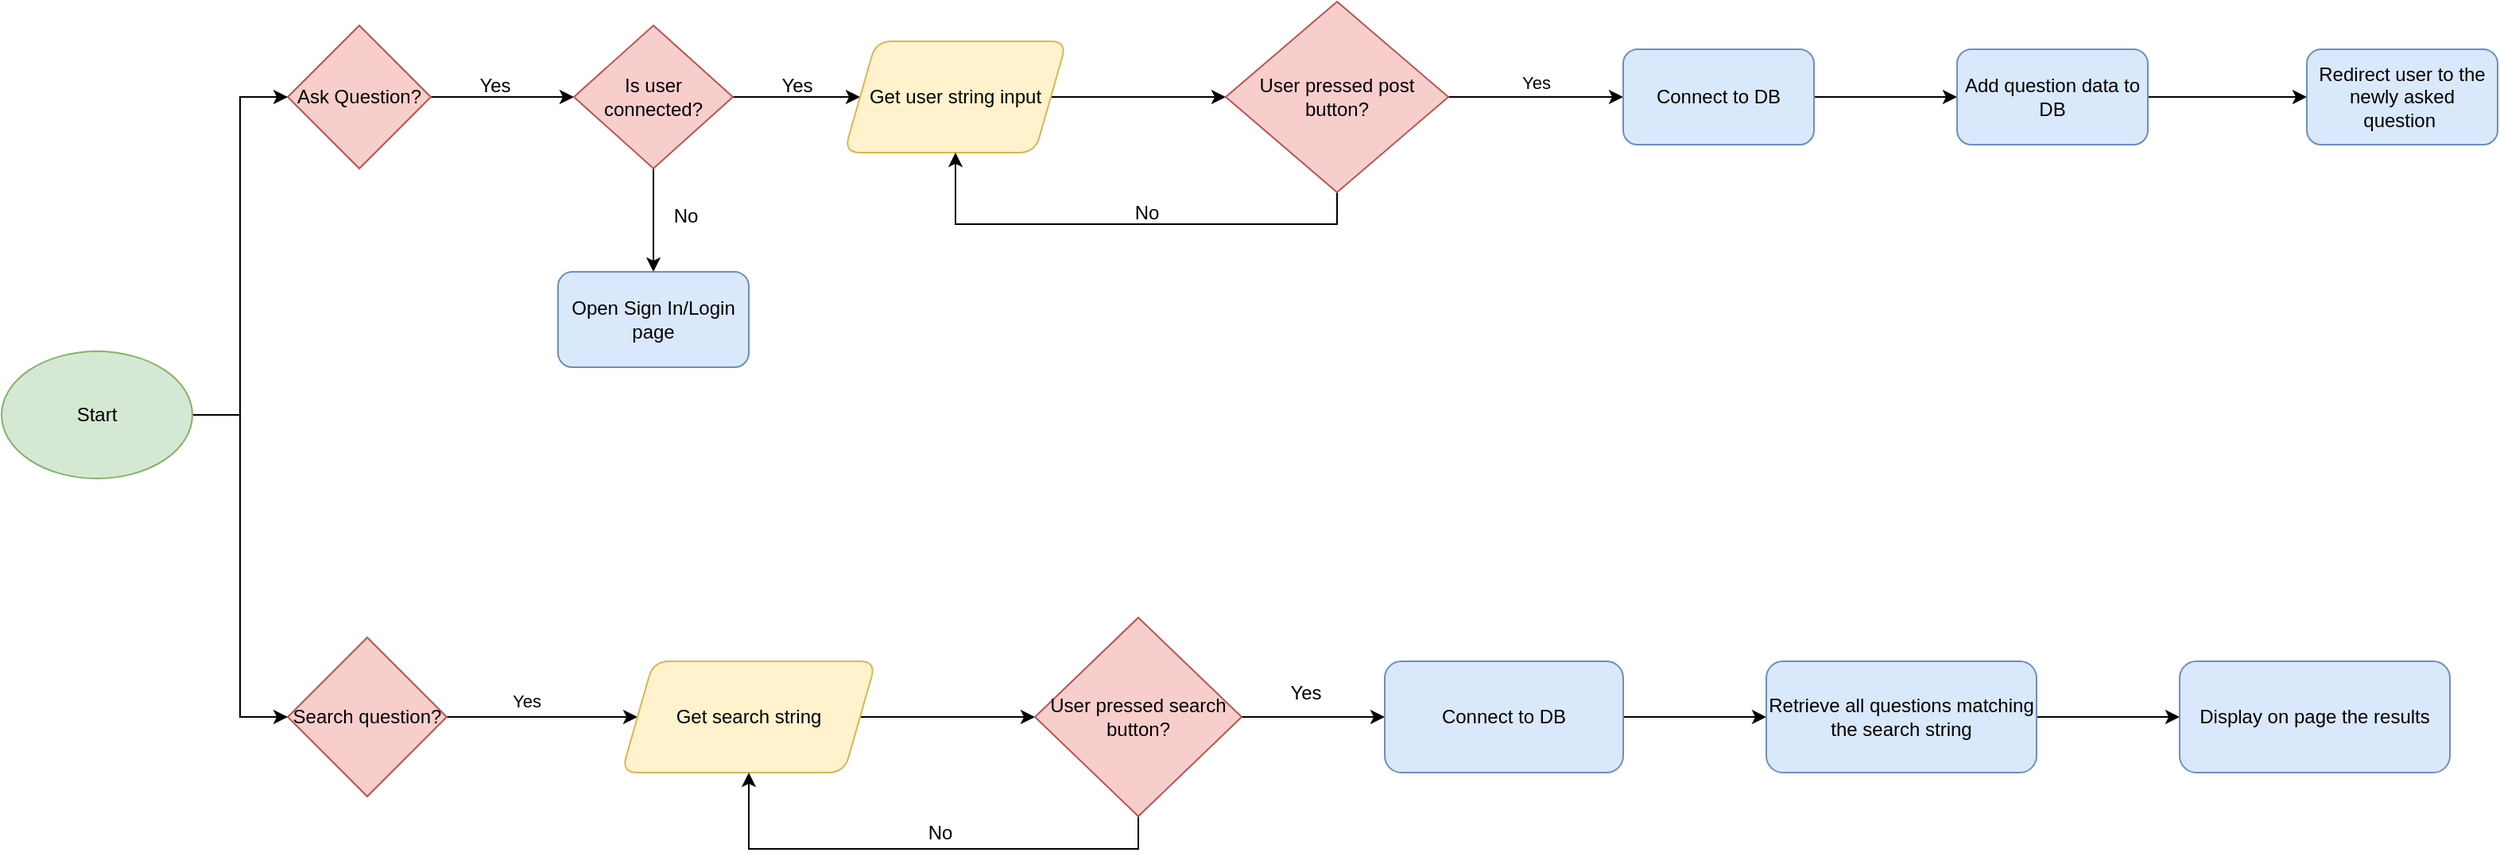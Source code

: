 <mxfile version="22.1.7" type="device">
  <diagram name="Pagină-1" id="FPeZhcFXxtW6uDwNieFx">
    <mxGraphModel dx="3434" dy="1356" grid="1" gridSize="10" guides="1" tooltips="1" connect="1" arrows="1" fold="1" page="1" pageScale="1" pageWidth="827" pageHeight="1169" background="#ffffff" math="0" shadow="0">
      <root>
        <mxCell id="0" />
        <mxCell id="1" parent="0" />
        <mxCell id="qY380dJpuV0_Z6DW_Xxu-5" style="edgeStyle=orthogonalEdgeStyle;rounded=0;orthogonalLoop=1;jettySize=auto;html=1;entryX=0;entryY=0.5;entryDx=0;entryDy=0;" edge="1" parent="1" source="qY380dJpuV0_Z6DW_Xxu-1" target="qY380dJpuV0_Z6DW_Xxu-4">
          <mxGeometry relative="1" as="geometry" />
        </mxCell>
        <mxCell id="qY380dJpuV0_Z6DW_Xxu-1" value="Ask Question?" style="rhombus;whiteSpace=wrap;html=1;rounded=0;fillColor=#f8cecc;strokeColor=#b85450;" vertex="1" parent="1">
          <mxGeometry x="110" y="75" width="90" height="90" as="geometry" />
        </mxCell>
        <mxCell id="qY380dJpuV0_Z6DW_Xxu-9" style="edgeStyle=orthogonalEdgeStyle;rounded=0;orthogonalLoop=1;jettySize=auto;html=1;" edge="1" parent="1" source="qY380dJpuV0_Z6DW_Xxu-4" target="qY380dJpuV0_Z6DW_Xxu-8">
          <mxGeometry relative="1" as="geometry" />
        </mxCell>
        <mxCell id="qY380dJpuV0_Z6DW_Xxu-24" style="edgeStyle=orthogonalEdgeStyle;rounded=0;orthogonalLoop=1;jettySize=auto;html=1;exitX=0.5;exitY=1;exitDx=0;exitDy=0;entryX=0.5;entryY=0;entryDx=0;entryDy=0;" edge="1" parent="1" source="qY380dJpuV0_Z6DW_Xxu-4" target="qY380dJpuV0_Z6DW_Xxu-23">
          <mxGeometry relative="1" as="geometry" />
        </mxCell>
        <mxCell id="qY380dJpuV0_Z6DW_Xxu-4" value="Is user connected?" style="rhombus;whiteSpace=wrap;html=1;fillColor=#f8cecc;strokeColor=#b85450;" vertex="1" parent="1">
          <mxGeometry x="290" y="75" width="100" height="90" as="geometry" />
        </mxCell>
        <mxCell id="qY380dJpuV0_Z6DW_Xxu-6" value="Yes" style="text;html=1;align=center;verticalAlign=middle;resizable=0;points=[];autosize=1;strokeColor=none;fillColor=none;" vertex="1" parent="1">
          <mxGeometry x="220" y="98" width="40" height="30" as="geometry" />
        </mxCell>
        <mxCell id="qY380dJpuV0_Z6DW_Xxu-13" style="edgeStyle=orthogonalEdgeStyle;rounded=0;orthogonalLoop=1;jettySize=auto;html=1;" edge="1" parent="1" source="qY380dJpuV0_Z6DW_Xxu-8" target="qY380dJpuV0_Z6DW_Xxu-12">
          <mxGeometry relative="1" as="geometry" />
        </mxCell>
        <mxCell id="qY380dJpuV0_Z6DW_Xxu-8" value="Get user string input" style="shape=parallelogram;perimeter=parallelogramPerimeter;whiteSpace=wrap;html=1;fixedSize=1;rounded=1;fillColor=#fff2cc;strokeColor=#d6b656;" vertex="1" parent="1">
          <mxGeometry x="460" y="85" width="140" height="70" as="geometry" />
        </mxCell>
        <mxCell id="qY380dJpuV0_Z6DW_Xxu-15" style="edgeStyle=orthogonalEdgeStyle;rounded=0;orthogonalLoop=1;jettySize=auto;html=1;" edge="1" parent="1" source="qY380dJpuV0_Z6DW_Xxu-12" target="qY380dJpuV0_Z6DW_Xxu-14">
          <mxGeometry relative="1" as="geometry" />
        </mxCell>
        <mxCell id="qY380dJpuV0_Z6DW_Xxu-16" value="Yes" style="edgeLabel;html=1;align=center;verticalAlign=middle;resizable=0;points=[];" vertex="1" connectable="0" parent="qY380dJpuV0_Z6DW_Xxu-15">
          <mxGeometry y="9" relative="1" as="geometry">
            <mxPoint as="offset" />
          </mxGeometry>
        </mxCell>
        <mxCell id="qY380dJpuV0_Z6DW_Xxu-17" style="edgeStyle=orthogonalEdgeStyle;rounded=0;orthogonalLoop=1;jettySize=auto;html=1;entryX=0.5;entryY=1;entryDx=0;entryDy=0;" edge="1" parent="1" source="qY380dJpuV0_Z6DW_Xxu-12" target="qY380dJpuV0_Z6DW_Xxu-8">
          <mxGeometry relative="1" as="geometry">
            <Array as="points">
              <mxPoint x="770" y="200" />
              <mxPoint x="530" y="200" />
            </Array>
          </mxGeometry>
        </mxCell>
        <mxCell id="qY380dJpuV0_Z6DW_Xxu-12" value="User pressed post button?" style="rhombus;whiteSpace=wrap;html=1;fillColor=#f8cecc;strokeColor=#b85450;" vertex="1" parent="1">
          <mxGeometry x="700" y="60" width="140" height="120" as="geometry" />
        </mxCell>
        <mxCell id="qY380dJpuV0_Z6DW_Xxu-21" style="edgeStyle=orthogonalEdgeStyle;rounded=0;orthogonalLoop=1;jettySize=auto;html=1;" edge="1" parent="1" source="qY380dJpuV0_Z6DW_Xxu-14" target="qY380dJpuV0_Z6DW_Xxu-20">
          <mxGeometry relative="1" as="geometry" />
        </mxCell>
        <mxCell id="qY380dJpuV0_Z6DW_Xxu-14" value="Connect to DB" style="rounded=1;whiteSpace=wrap;html=1;fillColor=#dae8fc;strokeColor=#6c8ebf;" vertex="1" parent="1">
          <mxGeometry x="950" y="90" width="120" height="60" as="geometry" />
        </mxCell>
        <mxCell id="qY380dJpuV0_Z6DW_Xxu-18" value="No" style="text;html=1;align=center;verticalAlign=middle;resizable=0;points=[];autosize=1;strokeColor=none;fillColor=none;" vertex="1" parent="1">
          <mxGeometry x="630" y="178" width="40" height="30" as="geometry" />
        </mxCell>
        <mxCell id="qY380dJpuV0_Z6DW_Xxu-42" style="edgeStyle=orthogonalEdgeStyle;rounded=0;orthogonalLoop=1;jettySize=auto;html=1;entryX=0;entryY=0.5;entryDx=0;entryDy=0;" edge="1" parent="1" source="qY380dJpuV0_Z6DW_Xxu-20" target="qY380dJpuV0_Z6DW_Xxu-41">
          <mxGeometry relative="1" as="geometry" />
        </mxCell>
        <mxCell id="qY380dJpuV0_Z6DW_Xxu-20" value="Add question data to DB" style="rounded=1;whiteSpace=wrap;html=1;fillColor=#dae8fc;strokeColor=#6c8ebf;" vertex="1" parent="1">
          <mxGeometry x="1160" y="90" width="120" height="60" as="geometry" />
        </mxCell>
        <mxCell id="qY380dJpuV0_Z6DW_Xxu-22" value="Yes" style="text;html=1;align=center;verticalAlign=middle;resizable=0;points=[];autosize=1;strokeColor=none;fillColor=none;" vertex="1" parent="1">
          <mxGeometry x="410" y="98" width="40" height="30" as="geometry" />
        </mxCell>
        <mxCell id="qY380dJpuV0_Z6DW_Xxu-23" value="Open Sign In/Login page" style="rounded=1;whiteSpace=wrap;html=1;fillColor=#dae8fc;strokeColor=#6c8ebf;" vertex="1" parent="1">
          <mxGeometry x="280" y="230" width="120" height="60" as="geometry" />
        </mxCell>
        <mxCell id="qY380dJpuV0_Z6DW_Xxu-25" value="No" style="text;html=1;align=center;verticalAlign=middle;resizable=0;points=[];autosize=1;strokeColor=none;fillColor=none;" vertex="1" parent="1">
          <mxGeometry x="340" y="180" width="40" height="30" as="geometry" />
        </mxCell>
        <mxCell id="qY380dJpuV0_Z6DW_Xxu-29" style="edgeStyle=orthogonalEdgeStyle;rounded=0;orthogonalLoop=1;jettySize=auto;html=1;" edge="1" parent="1" source="qY380dJpuV0_Z6DW_Xxu-27" target="qY380dJpuV0_Z6DW_Xxu-28">
          <mxGeometry relative="1" as="geometry" />
        </mxCell>
        <mxCell id="qY380dJpuV0_Z6DW_Xxu-30" value="Yes" style="edgeLabel;html=1;align=center;verticalAlign=middle;resizable=0;points=[];" vertex="1" connectable="0" parent="qY380dJpuV0_Z6DW_Xxu-29">
          <mxGeometry x="-0.083" y="7" relative="1" as="geometry">
            <mxPoint x="-5" y="-3" as="offset" />
          </mxGeometry>
        </mxCell>
        <mxCell id="qY380dJpuV0_Z6DW_Xxu-27" value="Search question?" style="rhombus;whiteSpace=wrap;html=1;fillColor=#f8cecc;strokeColor=#b85450;" vertex="1" parent="1">
          <mxGeometry x="110" y="460" width="100" height="100" as="geometry" />
        </mxCell>
        <mxCell id="qY380dJpuV0_Z6DW_Xxu-32" style="edgeStyle=orthogonalEdgeStyle;rounded=0;orthogonalLoop=1;jettySize=auto;html=1;" edge="1" parent="1" source="qY380dJpuV0_Z6DW_Xxu-28" target="qY380dJpuV0_Z6DW_Xxu-31">
          <mxGeometry relative="1" as="geometry" />
        </mxCell>
        <mxCell id="qY380dJpuV0_Z6DW_Xxu-28" value="Get search string" style="shape=parallelogram;perimeter=parallelogramPerimeter;whiteSpace=wrap;html=1;fixedSize=1;rounded=1;fillColor=#fff2cc;strokeColor=#d6b656;" vertex="1" parent="1">
          <mxGeometry x="320" y="475" width="160" height="70" as="geometry" />
        </mxCell>
        <mxCell id="qY380dJpuV0_Z6DW_Xxu-33" style="edgeStyle=orthogonalEdgeStyle;rounded=0;orthogonalLoop=1;jettySize=auto;html=1;entryX=0.5;entryY=1;entryDx=0;entryDy=0;" edge="1" parent="1" source="qY380dJpuV0_Z6DW_Xxu-31" target="qY380dJpuV0_Z6DW_Xxu-28">
          <mxGeometry relative="1" as="geometry">
            <Array as="points">
              <mxPoint x="645" y="593" />
              <mxPoint x="400" y="593" />
            </Array>
          </mxGeometry>
        </mxCell>
        <mxCell id="qY380dJpuV0_Z6DW_Xxu-37" style="edgeStyle=orthogonalEdgeStyle;rounded=0;orthogonalLoop=1;jettySize=auto;html=1;" edge="1" parent="1" source="qY380dJpuV0_Z6DW_Xxu-31" target="qY380dJpuV0_Z6DW_Xxu-36">
          <mxGeometry relative="1" as="geometry" />
        </mxCell>
        <mxCell id="qY380dJpuV0_Z6DW_Xxu-31" value="User pressed search button?" style="rhombus;whiteSpace=wrap;html=1;fillColor=#f8cecc;strokeColor=#b85450;" vertex="1" parent="1">
          <mxGeometry x="580" y="447.5" width="130" height="125" as="geometry" />
        </mxCell>
        <mxCell id="qY380dJpuV0_Z6DW_Xxu-34" value="No" style="text;html=1;align=center;verticalAlign=middle;resizable=0;points=[];autosize=1;strokeColor=none;fillColor=none;" vertex="1" parent="1">
          <mxGeometry x="500" y="568" width="40" height="30" as="geometry" />
        </mxCell>
        <mxCell id="qY380dJpuV0_Z6DW_Xxu-40" style="edgeStyle=orthogonalEdgeStyle;rounded=0;orthogonalLoop=1;jettySize=auto;html=1;" edge="1" parent="1" source="qY380dJpuV0_Z6DW_Xxu-36" target="qY380dJpuV0_Z6DW_Xxu-39">
          <mxGeometry relative="1" as="geometry" />
        </mxCell>
        <mxCell id="qY380dJpuV0_Z6DW_Xxu-36" value="Connect to DB" style="rounded=1;whiteSpace=wrap;html=1;fillColor=#dae8fc;strokeColor=#6c8ebf;" vertex="1" parent="1">
          <mxGeometry x="800" y="475" width="150" height="70" as="geometry" />
        </mxCell>
        <mxCell id="qY380dJpuV0_Z6DW_Xxu-45" style="edgeStyle=orthogonalEdgeStyle;rounded=0;orthogonalLoop=1;jettySize=auto;html=1;entryX=0;entryY=0.5;entryDx=0;entryDy=0;" edge="1" parent="1" source="qY380dJpuV0_Z6DW_Xxu-39" target="qY380dJpuV0_Z6DW_Xxu-43">
          <mxGeometry relative="1" as="geometry" />
        </mxCell>
        <mxCell id="qY380dJpuV0_Z6DW_Xxu-39" value="Retrieve all questions matching the search string" style="rounded=1;whiteSpace=wrap;html=1;fillColor=#dae8fc;strokeColor=#6c8ebf;" vertex="1" parent="1">
          <mxGeometry x="1040" y="475" width="170" height="70" as="geometry" />
        </mxCell>
        <mxCell id="qY380dJpuV0_Z6DW_Xxu-41" value="Redirect user to the newly asked question&amp;nbsp;" style="rounded=1;whiteSpace=wrap;html=1;fillColor=#dae8fc;strokeColor=#6c8ebf;" vertex="1" parent="1">
          <mxGeometry x="1380" y="90" width="120" height="60" as="geometry" />
        </mxCell>
        <mxCell id="qY380dJpuV0_Z6DW_Xxu-43" value="Display on page the results" style="rounded=1;whiteSpace=wrap;html=1;fillColor=#dae8fc;strokeColor=#6c8ebf;" vertex="1" parent="1">
          <mxGeometry x="1300" y="475" width="170" height="70" as="geometry" />
        </mxCell>
        <mxCell id="qY380dJpuV0_Z6DW_Xxu-46" value="Yes" style="text;html=1;align=center;verticalAlign=middle;resizable=0;points=[];autosize=1;strokeColor=none;fillColor=none;" vertex="1" parent="1">
          <mxGeometry x="730" y="480" width="40" height="30" as="geometry" />
        </mxCell>
        <mxCell id="qY380dJpuV0_Z6DW_Xxu-48" style="edgeStyle=orthogonalEdgeStyle;rounded=0;orthogonalLoop=1;jettySize=auto;html=1;entryX=0;entryY=0.5;entryDx=0;entryDy=0;" edge="1" parent="1" source="qY380dJpuV0_Z6DW_Xxu-47" target="qY380dJpuV0_Z6DW_Xxu-1">
          <mxGeometry relative="1" as="geometry" />
        </mxCell>
        <mxCell id="qY380dJpuV0_Z6DW_Xxu-49" style="edgeStyle=orthogonalEdgeStyle;rounded=0;orthogonalLoop=1;jettySize=auto;html=1;entryX=0;entryY=0.5;entryDx=0;entryDy=0;" edge="1" parent="1" source="qY380dJpuV0_Z6DW_Xxu-47" target="qY380dJpuV0_Z6DW_Xxu-27">
          <mxGeometry relative="1" as="geometry" />
        </mxCell>
        <mxCell id="qY380dJpuV0_Z6DW_Xxu-47" value="Start" style="ellipse;whiteSpace=wrap;html=1;fillColor=#d5e8d4;strokeColor=#82b366;" vertex="1" parent="1">
          <mxGeometry x="-70" y="280" width="120" height="80" as="geometry" />
        </mxCell>
      </root>
    </mxGraphModel>
  </diagram>
</mxfile>
